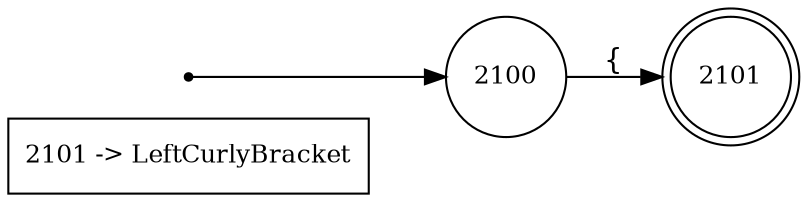 digraph finite_state_machine {
	rankdir=LR;
	size="8,5"

	node [shape = rectangle, label="2101 -> LeftCurlyBracket", fontsize=12] token2101;

	node [shape = circle, label="2100", fontsize=12, color=black] 2100;
	node [shape = doublecircle, label="2101", fontsize=12, color=black] 2101;

	node [shape = point, color=black] q0;
	q0	->	2100;

	2100	->	2101	[ label = "{" ];
}
